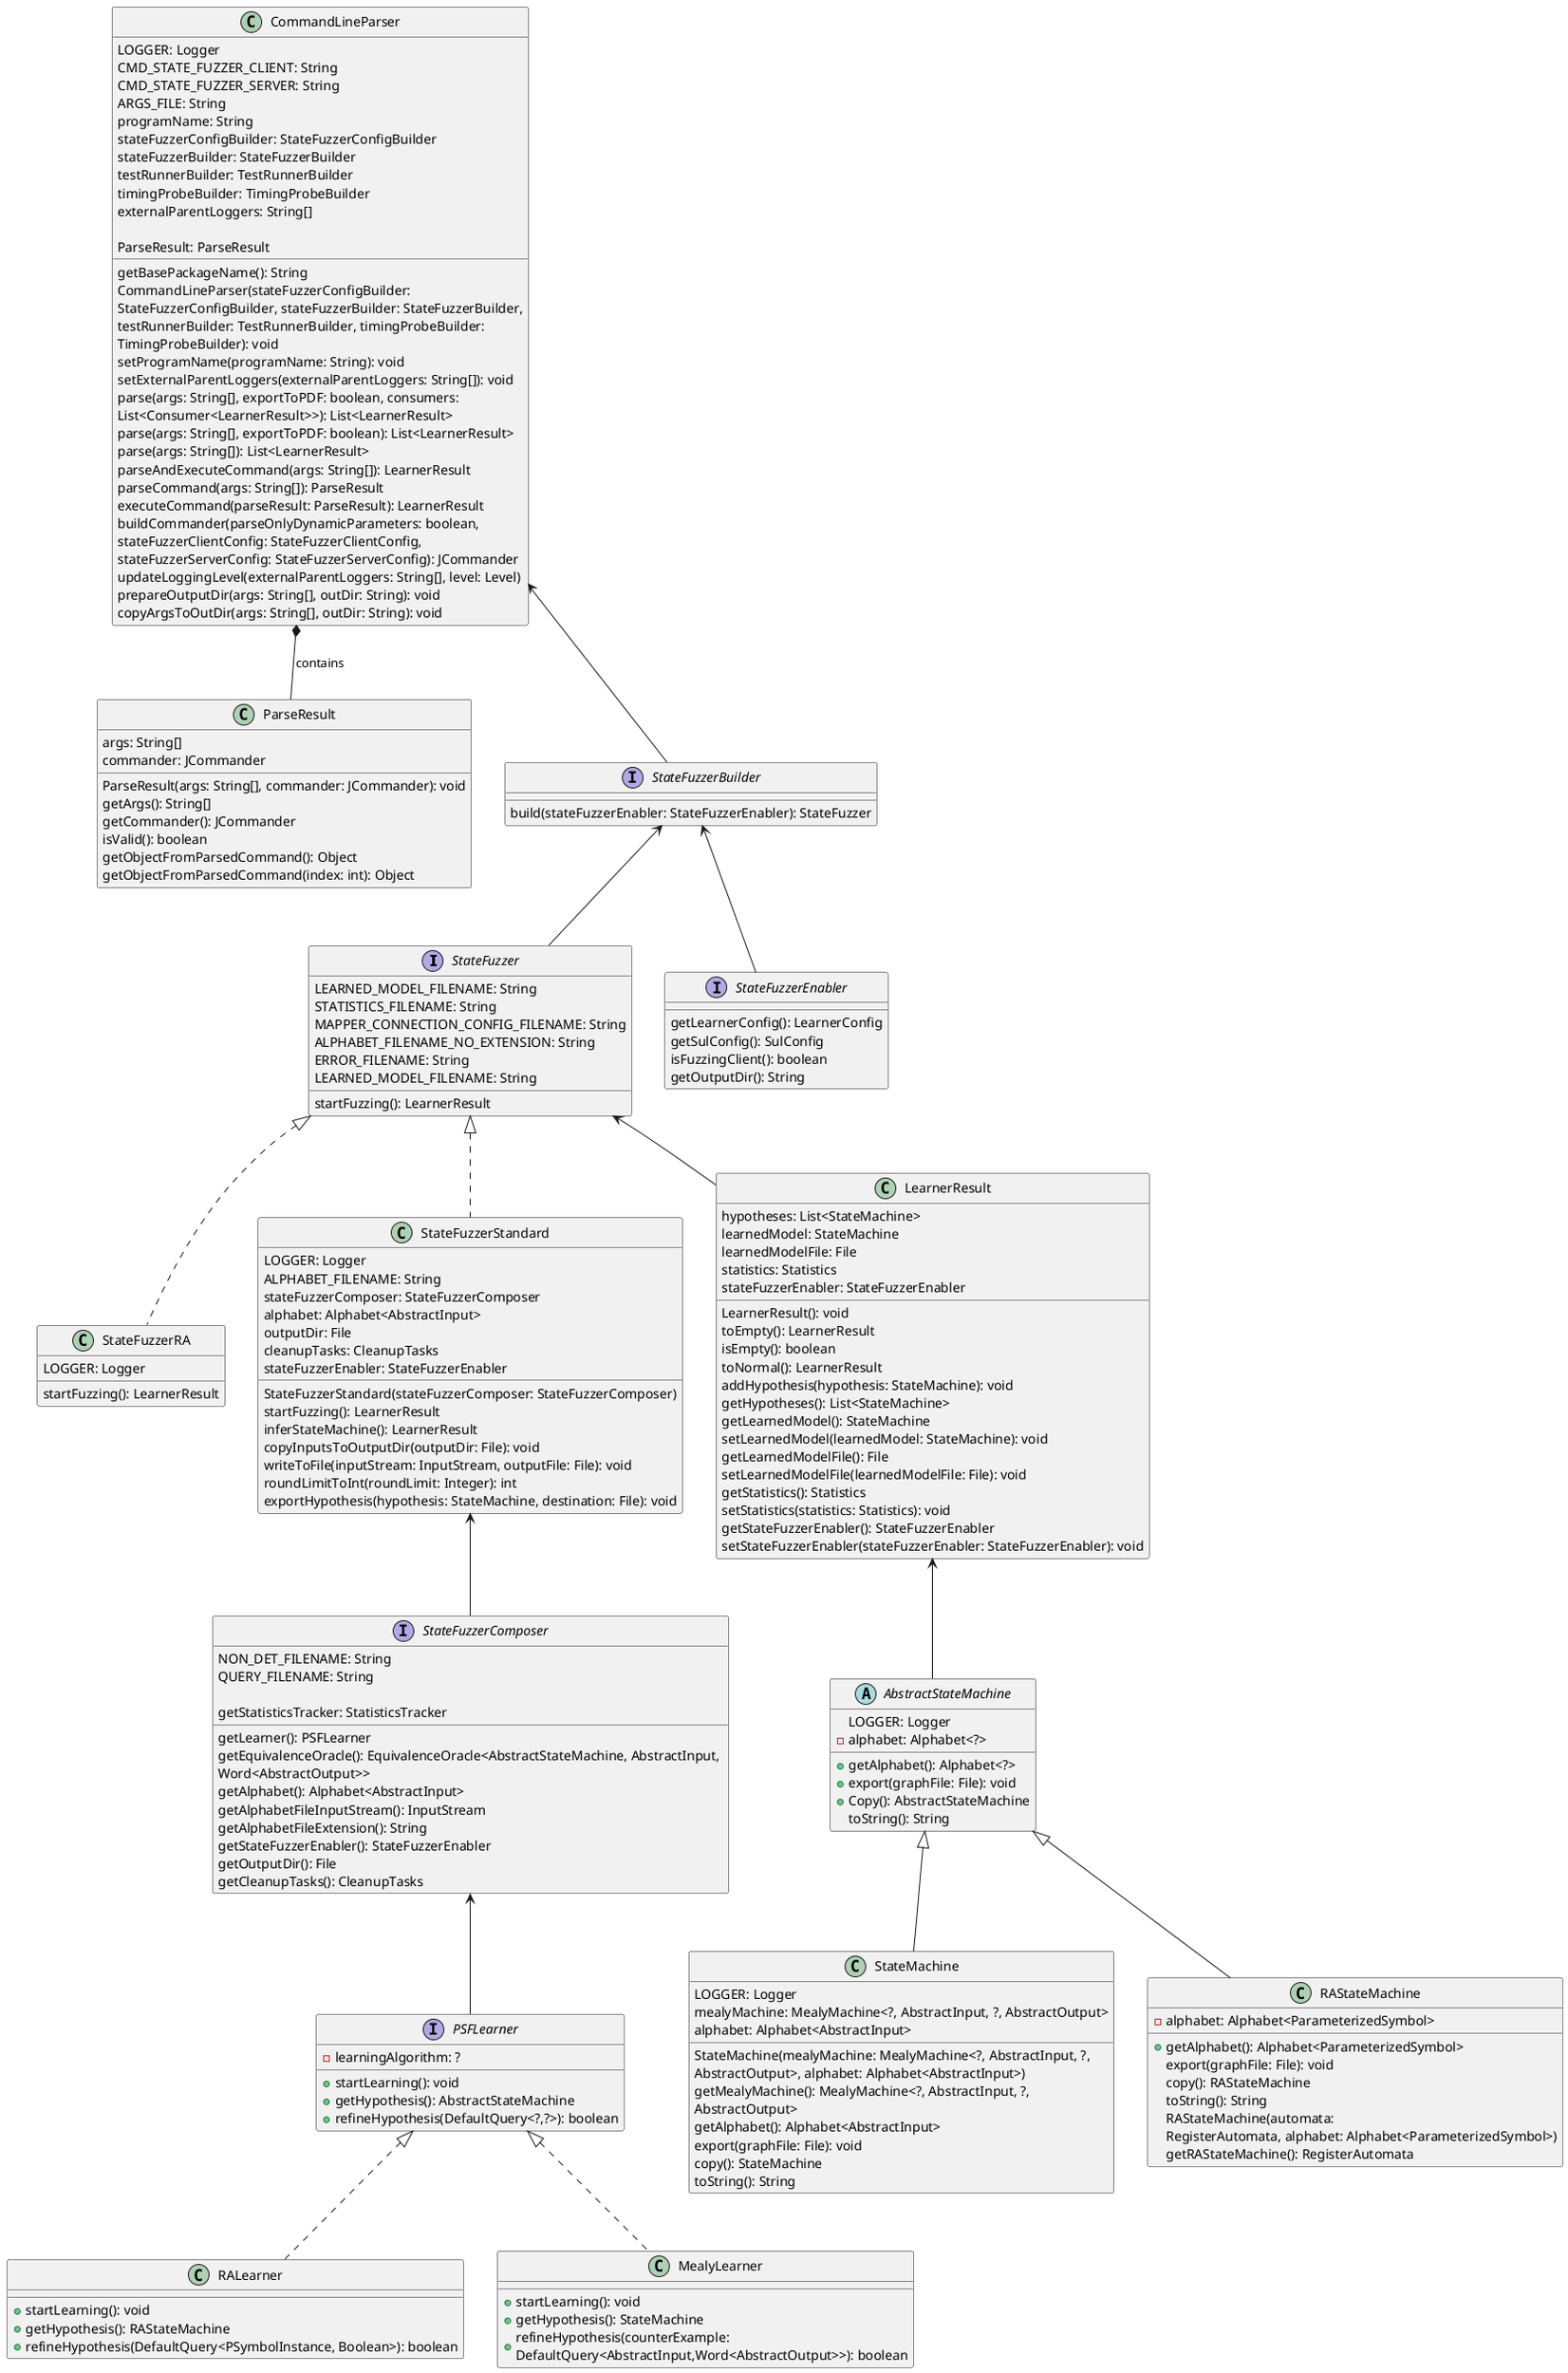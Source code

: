 @startuml PSF

interface StateFuzzer {
    LEARNED_MODEL_FILENAME: String
    STATISTICS_FILENAME: String
    MAPPER_CONNECTION_CONFIG_FILENAME: String
    ALPHABET_FILENAME_NO_EXTENSION: String
    ERROR_FILENAME: String
    LEARNED_MODEL_FILENAME: String

    startFuzzing(): LearnerResult
}

class StateFuzzerRA implements StateFuzzer {
    LOGGER: Logger

    startFuzzing(): LearnerResult
    
}

class StateFuzzerStandard implements StateFuzzer {
    LOGGER: Logger
    ALPHABET_FILENAME: String
    stateFuzzerComposer: StateFuzzerComposer
    alphabet: Alphabet<AbstractInput>
    outputDir: File
    cleanupTasks: CleanupTasks
    stateFuzzerEnabler: StateFuzzerEnabler

    StateFuzzerStandard(stateFuzzerComposer: StateFuzzerComposer)
    startFuzzing(): LearnerResult
    inferStateMachine(): LearnerResult
    copyInputsToOutputDir(outputDir: File): void
    writeToFile(inputStream: InputStream, outputFile: File): void
    roundLimitToInt(roundLimit: Integer): int
    exportHypothesis(hypothesis: StateMachine, destination: File): void
}

interface StateFuzzerComposer {
    NON_DET_FILENAME: String
    QUERY_FILENAME: String

    getStatisticsTracker: StatisticsTracker
    getLearner(): PSFLearner
    getEquivalenceOracle(): EquivalenceOracle<AbstractStateMachine, AbstractInput, \nWord<AbstractOutput>>
    getAlphabet(): Alphabet<AbstractInput>
    getAlphabetFileInputStream(): InputStream
    getAlphabetFileExtension(): String
    getStateFuzzerEnabler(): StateFuzzerEnabler
    getOutputDir(): File
    getCleanupTasks(): CleanupTasks
}

class CommandLineParser {
    LOGGER: Logger
    CMD_STATE_FUZZER_CLIENT: String
    CMD_STATE_FUZZER_SERVER: String
    ARGS_FILE: String
    programName: String
    stateFuzzerConfigBuilder: StateFuzzerConfigBuilder
    stateFuzzerBuilder: StateFuzzerBuilder
    testRunnerBuilder: TestRunnerBuilder
    timingProbeBuilder: TimingProbeBuilder
    externalParentLoggers: String[]

    getBasePackageName(): String
    CommandLineParser(stateFuzzerConfigBuilder: \nStateFuzzerConfigBuilder, stateFuzzerBuilder: StateFuzzerBuilder,\ntestRunnerBuilder: TestRunnerBuilder, timingProbeBuilder: \nTimingProbeBuilder): void
    setProgramName(programName: String): void
    setExternalParentLoggers(externalParentLoggers: String[]): void
    parse(args: String[], exportToPDF: boolean, consumers: \nList<Consumer<LearnerResult>>): List<LearnerResult>
    parse(args: String[], exportToPDF: boolean): List<LearnerResult>
    parse(args: String[]): List<LearnerResult>
    parseAndExecuteCommand(args: String[]): LearnerResult
    parseCommand(args: String[]): ParseResult
    executeCommand(parseResult: ParseResult): LearnerResult
    buildCommander(parseOnlyDynamicParameters: boolean, \nstateFuzzerClientConfig: StateFuzzerClientConfig, \nstateFuzzerServerConfig: StateFuzzerServerConfig): JCommander
    updateLoggingLevel(externalParentLoggers: String[], level: Level)
    prepareOutputDir(args: String[], outDir: String): void
    copyArgsToOutDir(args: String[], outDir: String): void
    ParseResult: ParseResult
}

class ParseResult {
    args: String[]
    commander: JCommander

    ParseResult(args: String[], commander: JCommander): void
    getArgs(): String[]
    getCommander(): JCommander
    isValid(): boolean
    getObjectFromParsedCommand(): Object
    getObjectFromParsedCommand(index: int): Object
}

abstract class AbstractStateMachine {
    LOGGER: Logger
    -alphabet: Alphabet<?>
    +getAlphabet(): Alphabet<?>
    +export(graphFile: File): void
    +Copy(): AbstractStateMachine
    toString(): String
}

class StateMachine extends AbstractStateMachine {
    LOGGER: Logger
    mealyMachine: MealyMachine<?, AbstractInput, ?, AbstractOutput>
    alphabet: Alphabet<AbstractInput>

    StateMachine(mealyMachine: MealyMachine<?, AbstractInput, ?, \nAbstractOutput>, alphabet: Alphabet<AbstractInput>)
    getMealyMachine(): MealyMachine<?, AbstractInput, ?, \nAbstractOutput>
    getAlphabet(): Alphabet<AbstractInput>
    export(graphFile: File): void
    copy(): StateMachine
    toString(): String
}

class RAStateMachine extends AbstractStateMachine {
    -alphabet: Alphabet<ParameterizedSymbol>
    +getAlphabet(): Alphabet<ParameterizedSymbol>
    export(graphFile: File): void
    copy(): RAStateMachine
    toString(): String
    RAStateMachine(automata:\nRegisterAutomata, alphabet: Alphabet<ParameterizedSymbol>)
    getRAStateMachine(): RegisterAutomata
}

class LearnerResult {
    hypotheses: List<StateMachine>
    learnedModel: StateMachine
    learnedModelFile: File
    statistics: Statistics
    stateFuzzerEnabler: StateFuzzerEnabler

    LearnerResult(): void
    toEmpty(): LearnerResult
    isEmpty(): boolean
    toNormal(): LearnerResult
    addHypothesis(hypothesis: StateMachine): void
    getHypotheses(): List<StateMachine>
    getLearnedModel(): StateMachine
    setLearnedModel(learnedModel: StateMachine): void
    getLearnedModelFile(): File
    setLearnedModelFile(learnedModelFile: File): void
    getStatistics(): Statistics
    setStatistics(statistics: Statistics): void
    getStateFuzzerEnabler(): StateFuzzerEnabler
    setStateFuzzerEnabler(stateFuzzerEnabler: StateFuzzerEnabler): void
}

interface StateFuzzerEnabler {
    getLearnerConfig(): LearnerConfig
    getSulConfig(): SulConfig
    isFuzzingClient(): boolean
    getOutputDir(): String
}

interface StateFuzzerBuilder {
    build(stateFuzzerEnabler: StateFuzzerEnabler): StateFuzzer
}

interface PSFLearner {
    -learningAlgorithm: ?

    +startLearning(): void
    +getHypothesis(): AbstractStateMachine
    +refineHypothesis(DefaultQuery<?,?>): boolean
}

class RALearner implements PSFLearner {
    +startLearning(): void
    +getHypothesis(): RAStateMachine
    +refineHypothesis(DefaultQuery<PSymbolInstance, Boolean>): boolean 
}

class MealyLearner implements PSFLearner{
    +startLearning(): void
    +getHypothesis(): StateMachine
    +refineHypothesis(counterExample:\nDefaultQuery<AbstractInput,Word<AbstractOutput>>): boolean
}

CommandLineParser *-- ParseResult : contains
CommandLineParser <-- StateFuzzerBuilder
StateFuzzerBuilder <-- StateFuzzerEnabler
StateFuzzerBuilder <-- StateFuzzer
StateFuzzer <-- LearnerResult
LearnerResult <-- AbstractStateMachine

StateFuzzerStandard <-- StateFuzzerComposer
StateFuzzerComposer <-- PSFLearner

@enduml